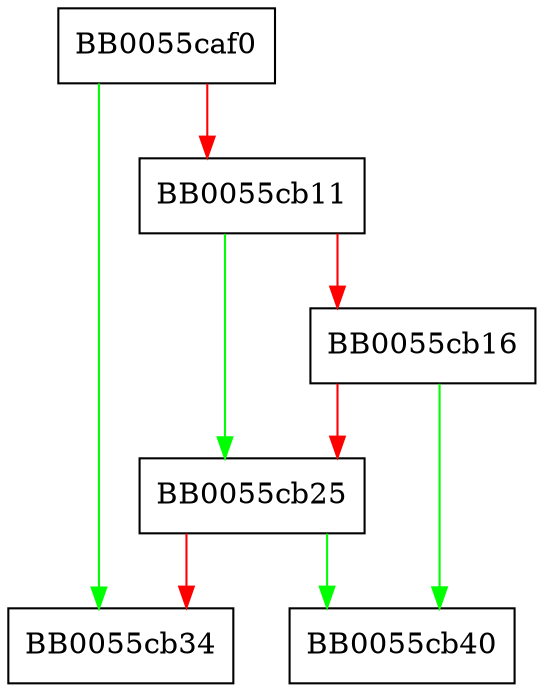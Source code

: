 digraph ossl_cmp_genm_new {
  node [shape="box"];
  graph [splines=ortho];
  BB0055caf0 -> BB0055cb34 [color="green"];
  BB0055caf0 -> BB0055cb11 [color="red"];
  BB0055cb11 -> BB0055cb25 [color="green"];
  BB0055cb11 -> BB0055cb16 [color="red"];
  BB0055cb16 -> BB0055cb40 [color="green"];
  BB0055cb16 -> BB0055cb25 [color="red"];
  BB0055cb25 -> BB0055cb40 [color="green"];
  BB0055cb25 -> BB0055cb34 [color="red"];
}
